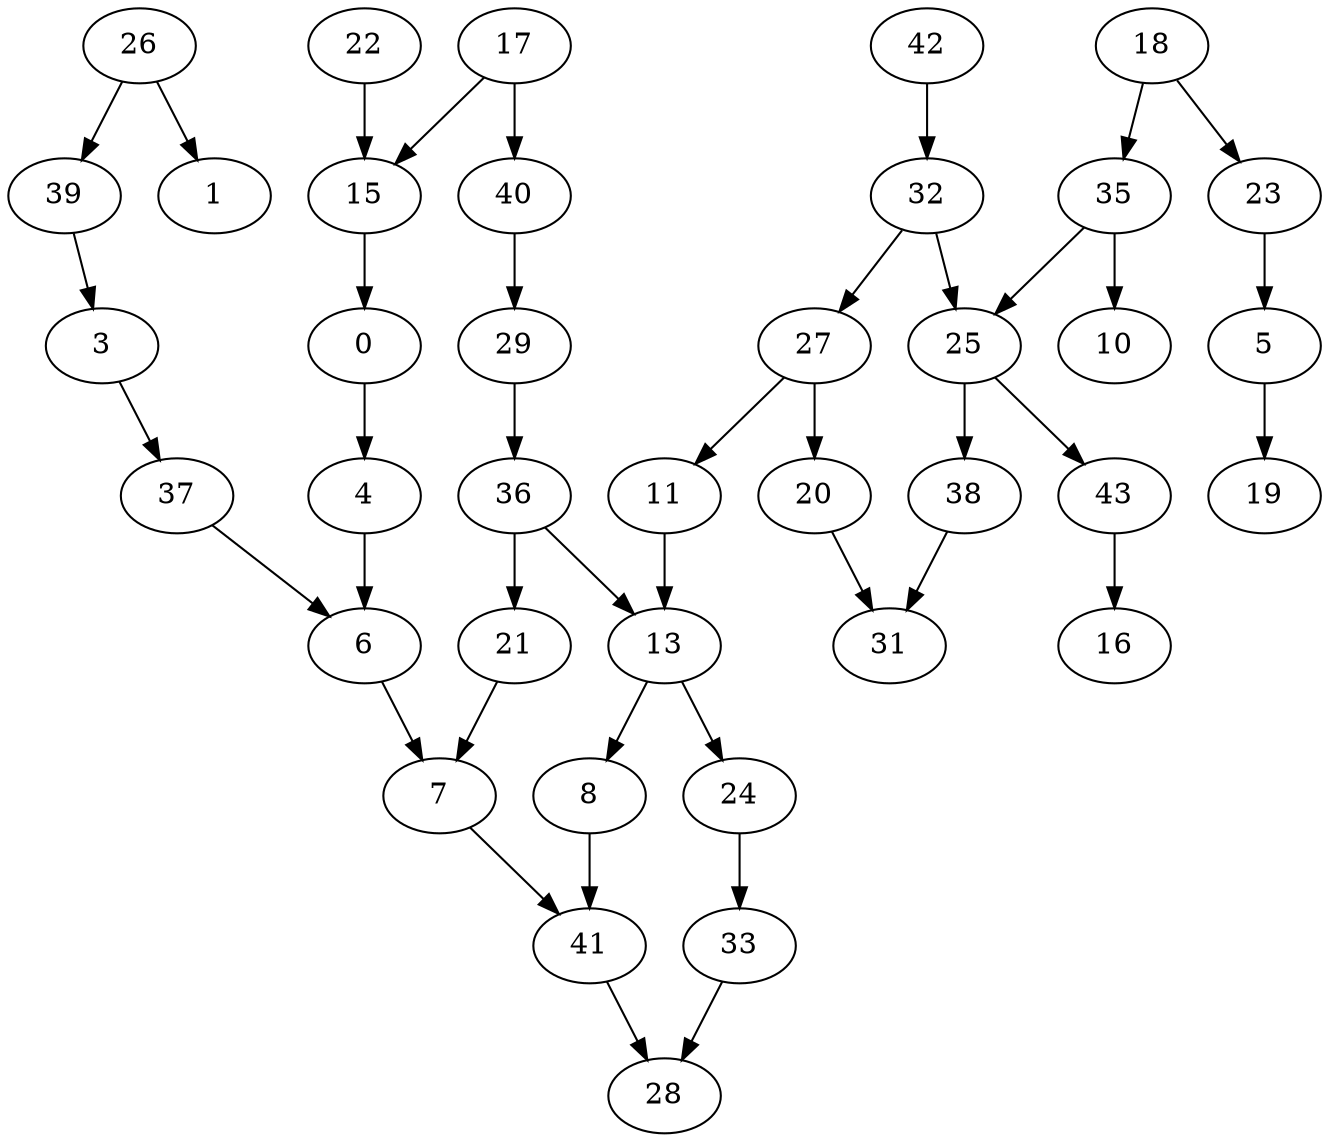 digraph G {
    0;
    4;
    6;
    7;
    41;
    28;
    17;
    15;
    40;
    29;
    22;
    36;
    13;
    21;
    3;
    37;
    5;
    19;
    8;
    18;
    23;
    35;
    25;
    10;
    42;
    32;
    27;
    38;
    43;
    11;
    20;
    24;
    33;
    26;
    1;
    39;
    31;
    16;
    0 -> 4 [w=0];
    4 -> 6 [w=0];
    6 -> 7 [w=5];
    7 -> 41 [w=0];
    41 -> 28 [w=0];
    17 -> 15 [w=0];
    17 -> 40 [w=1];
    15 -> 0 [w=1];
    40 -> 29 [w=2];
    29 -> 36 [w=1];
    22 -> 15 [w=0];
    36 -> 13 [w=4];
    36 -> 21 [w=0];
    13 -> 8 [w=0];
    13 -> 24 [w=0];
    21 -> 7 [w=0];
    3 -> 37 [w=0];
    37 -> 6 [w=0];
    5 -> 19 [w=0];
    8 -> 41 [w=0];
    18 -> 23 [w=0];
    18 -> 35 [w=1];
    23 -> 5 [w=0];
    35 -> 25 [w=0];
    35 -> 10 [w=0];
    25 -> 38 [w=0];
    25 -> 43 [w=0];
    42 -> 32 [w=0];
    32 -> 25 [w=1];
    32 -> 27 [w=1];
    27 -> 11 [w=0];
    27 -> 20 [w=0];
    38 -> 31 [w=0];
    43 -> 16 [w=0];
    11 -> 13 [w=0];
    20 -> 31 [w=0];
    24 -> 33 [w=0];
    33 -> 28 [w=0];
    26 -> 1 [w=0];
    26 -> 39 [w=0];
    39 -> 3 [w=0];
}
